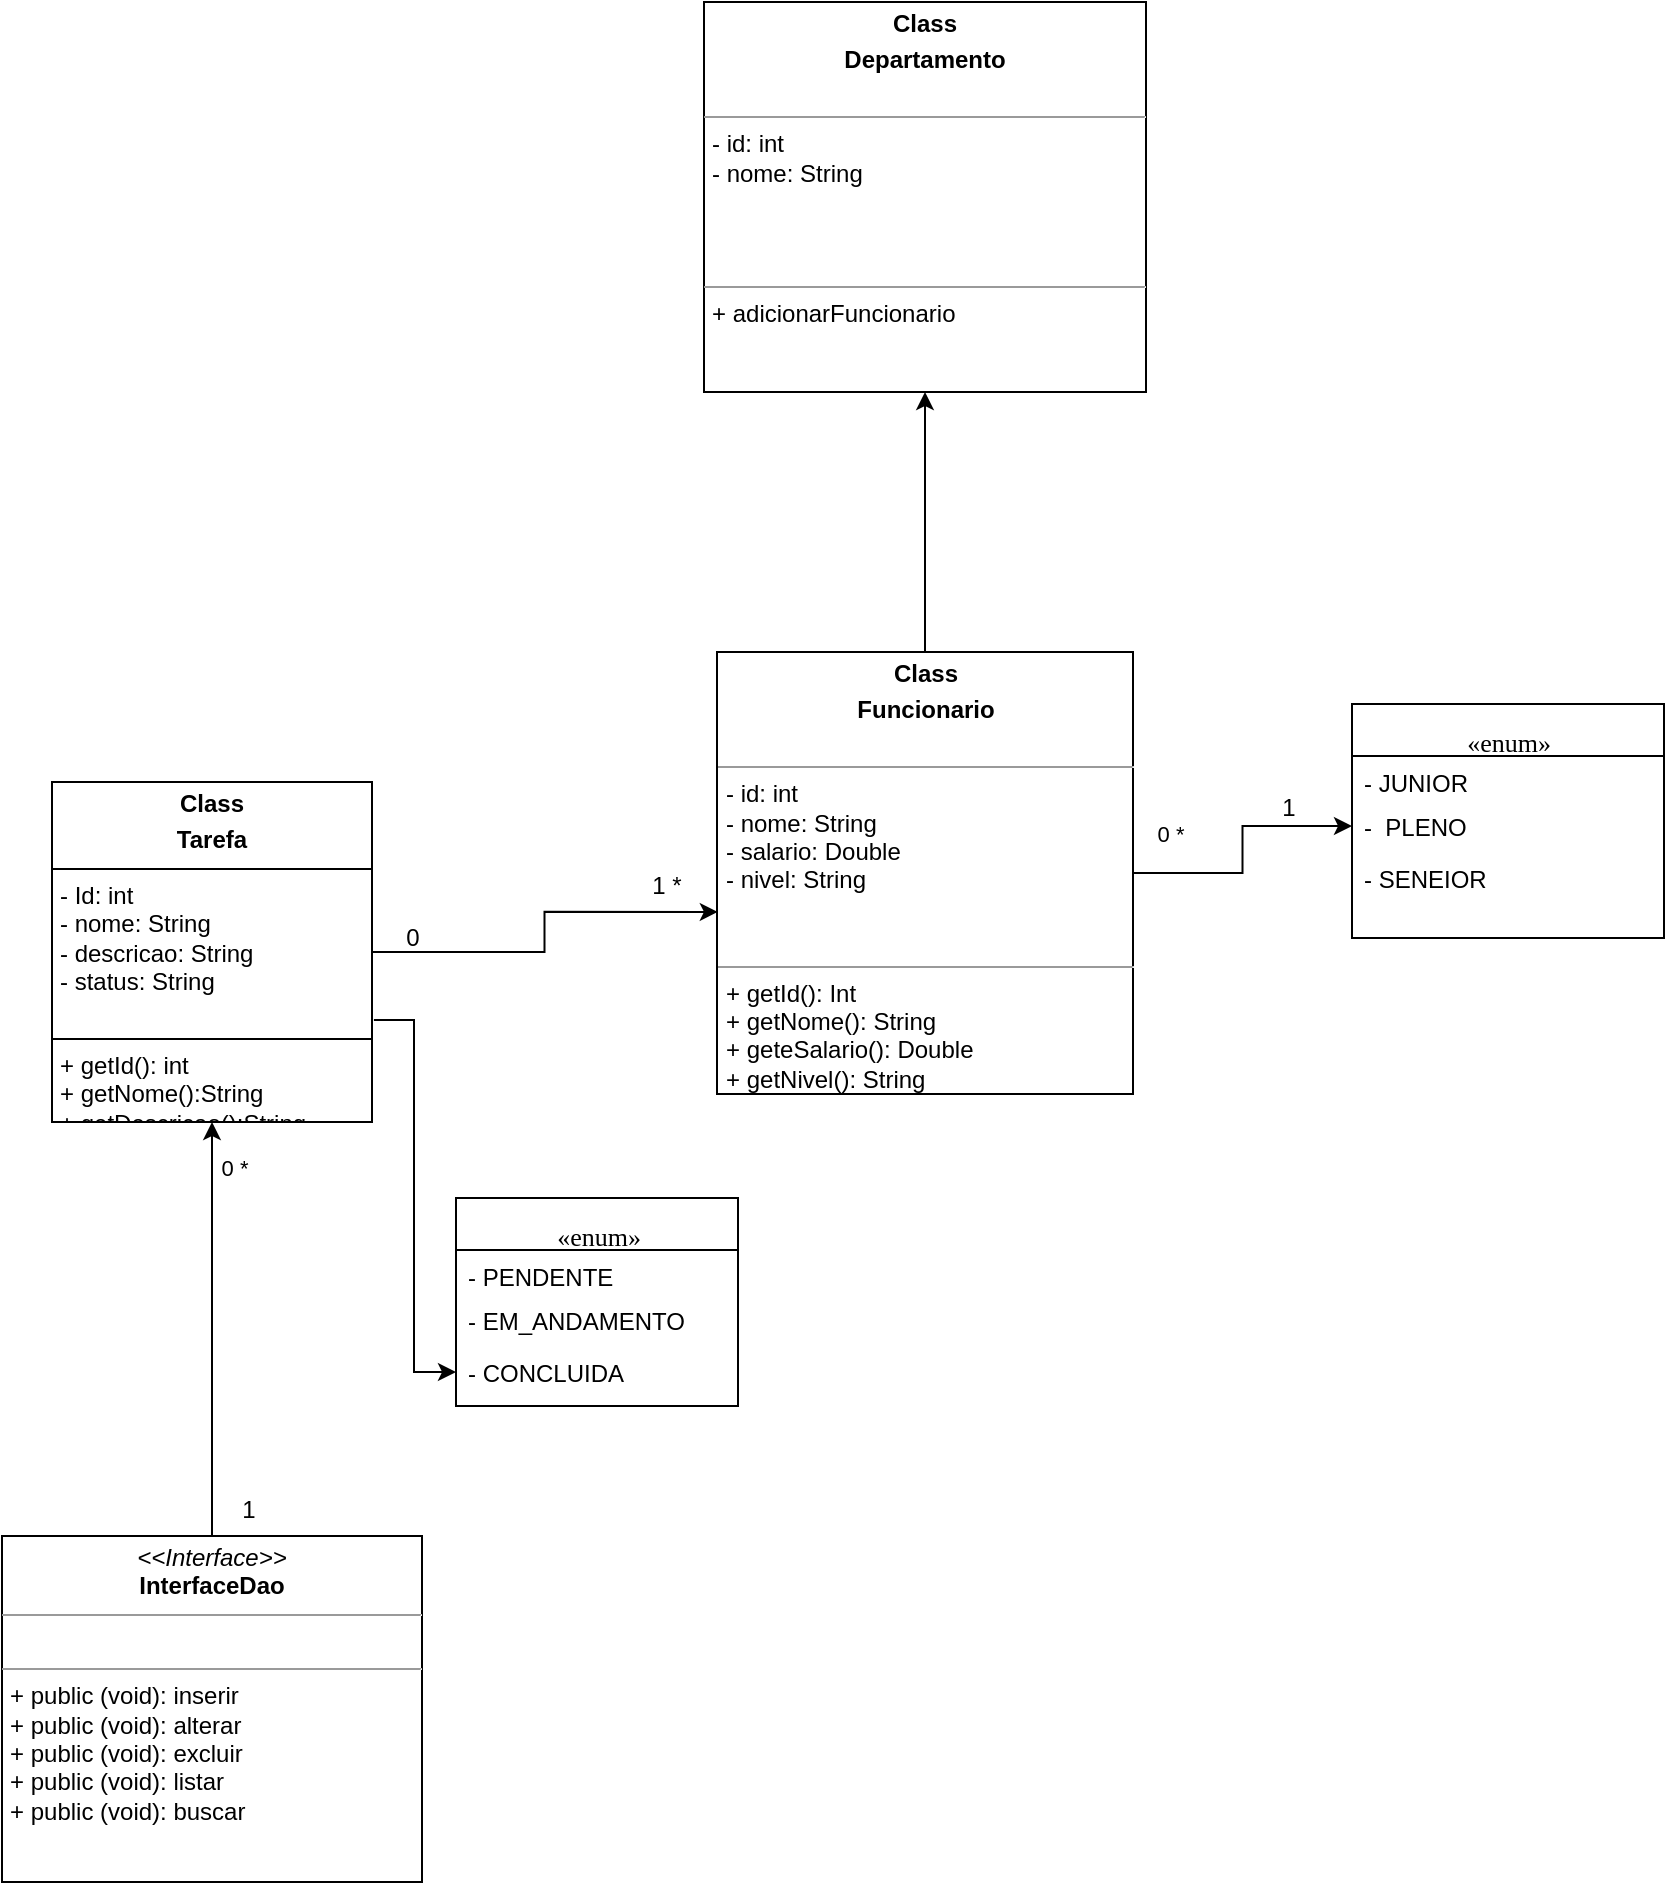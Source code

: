 <mxfile version="26.2.10">
  <diagram name="Page-1" id="c4acf3e9-155e-7222-9cf6-157b1a14988f">
    <mxGraphModel dx="1428" dy="1791" grid="1" gridSize="13" guides="1" tooltips="1" connect="1" arrows="1" fold="1" page="1" pageScale="1" pageWidth="850" pageHeight="1100" background="none" math="0" shadow="0">
      <root>
        <mxCell id="0" />
        <mxCell id="1" parent="0" />
        <mxCell id="17acba5748e5396b-2" value="&lt;div&gt;&lt;br&gt;&lt;/div&gt;&lt;div&gt;&lt;font style=&quot;font-size: 13px;&quot;&gt;«enum»&lt;/font&gt;&lt;/div&gt;" style="swimlane;html=1;fontStyle=0;childLayout=stackLayout;horizontal=1;startSize=26;fillColor=none;horizontalStack=0;resizeParent=1;resizeLast=0;collapsible=1;marginBottom=0;swimlaneFillColor=#ffffff;rounded=0;shadow=0;comic=0;labelBackgroundColor=none;strokeWidth=1;fontFamily=Verdana;fontSize=10;align=center;" parent="1" vertex="1">
          <mxGeometry x="228" y="481" width="141" height="104" as="geometry" />
        </mxCell>
        <mxCell id="17acba5748e5396b-4" value="- PENDENTE" style="text;html=1;strokeColor=none;fillColor=none;align=left;verticalAlign=top;spacingLeft=4;spacingRight=4;whiteSpace=wrap;overflow=hidden;rotatable=0;points=[[0,0.5],[1,0.5]];portConstraint=eastwest;" parent="17acba5748e5396b-2" vertex="1">
          <mxGeometry y="26" width="141" height="22" as="geometry" />
        </mxCell>
        <mxCell id="17acba5748e5396b-6" value="- EM_ANDAMENTO" style="text;html=1;strokeColor=none;fillColor=none;align=left;verticalAlign=top;spacingLeft=4;spacingRight=4;whiteSpace=wrap;overflow=hidden;rotatable=0;points=[[0,0.5],[1,0.5]];portConstraint=eastwest;" parent="17acba5748e5396b-2" vertex="1">
          <mxGeometry y="48" width="141" height="26" as="geometry" />
        </mxCell>
        <mxCell id="17acba5748e5396b-9" value="- CONCLUIDA" style="text;html=1;strokeColor=none;fillColor=none;align=left;verticalAlign=top;spacingLeft=4;spacingRight=4;whiteSpace=wrap;overflow=hidden;rotatable=0;points=[[0,0.5],[1,0.5]];portConstraint=eastwest;" parent="17acba5748e5396b-2" vertex="1">
          <mxGeometry y="74" width="141" height="26" as="geometry" />
        </mxCell>
        <mxCell id="PwsXUjnVkSD4k_w3HrI6-2" style="edgeStyle=orthogonalEdgeStyle;rounded=0;orthogonalLoop=1;jettySize=auto;html=1;entryX=0;entryY=0.5;entryDx=0;entryDy=0;" edge="1" parent="1" source="5d2195bd80daf111-15" target="5C5wdqBMW8rfrFLnIl43-6">
          <mxGeometry relative="1" as="geometry" />
        </mxCell>
        <mxCell id="PwsXUjnVkSD4k_w3HrI6-3" style="edgeStyle=orthogonalEdgeStyle;rounded=0;orthogonalLoop=1;jettySize=auto;html=1;" edge="1" parent="1" source="5d2195bd80daf111-15">
          <mxGeometry relative="1" as="geometry">
            <mxPoint x="462.5" y="78" as="targetPoint" />
          </mxGeometry>
        </mxCell>
        <mxCell id="5d2195bd80daf111-15" value="&lt;p style=&quot;text-wrap-mode: wrap; margin: 4px 0px 0px; text-align: center;&quot;&gt;&lt;b&gt;Class&lt;/b&gt;&lt;/p&gt;&lt;p style=&quot;text-wrap-mode: wrap; margin: 4px 0px 0px; text-align: center;&quot;&gt;&lt;b&gt;Funcionario&lt;/b&gt;&lt;/p&gt;&lt;div&gt;&lt;b&gt;&lt;br&gt;&lt;/b&gt;&lt;/div&gt;&lt;hr size=&quot;1&quot;&gt;&lt;p style=&quot;margin:0px;margin-left:4px;&quot;&gt;- id: int&lt;br&gt;- nome: String&lt;/p&gt;&lt;p style=&quot;margin:0px;margin-left:4px;&quot;&gt;- salario: Double&lt;/p&gt;&lt;p style=&quot;margin:0px;margin-left:4px;&quot;&gt;- nivel: String&lt;/p&gt;&lt;div&gt;&lt;br&gt;&lt;/div&gt;&lt;div&gt;&lt;br&gt;&lt;/div&gt;&lt;hr size=&quot;1&quot;&gt;&lt;p style=&quot;margin:0px;margin-left:4px;&quot;&gt;+ getId(): Int&lt;br&gt;+ getNome(): String&lt;/p&gt;&lt;p style=&quot;margin:0px;margin-left:4px;&quot;&gt;+ geteSalario(): Double&lt;/p&gt;&lt;p style=&quot;margin:0px;margin-left:4px;&quot;&gt;+ getNivel(): String&lt;/p&gt;&lt;p style=&quot;margin:0px;margin-left:4px;&quot;&gt;&lt;br&gt;&lt;/p&gt;" style="verticalAlign=top;align=left;overflow=fill;fontSize=12;fontFamily=Helvetica;html=1;rounded=0;shadow=0;comic=0;labelBackgroundColor=none;strokeWidth=1" parent="1" vertex="1">
          <mxGeometry x="358.5" y="208" width="208" height="221" as="geometry" />
        </mxCell>
        <mxCell id="5C5wdqBMW8rfrFLnIl43-11" style="edgeStyle=orthogonalEdgeStyle;rounded=0;orthogonalLoop=1;jettySize=auto;html=1;entryX=0.5;entryY=1;entryDx=0;entryDy=0;" parent="1" source="5d2195bd80daf111-18" target="5C5wdqBMW8rfrFLnIl43-1" edge="1">
          <mxGeometry relative="1" as="geometry" />
        </mxCell>
        <mxCell id="5C5wdqBMW8rfrFLnIl43-19" value="0 *" style="edgeLabel;html=1;align=center;verticalAlign=middle;resizable=0;points=[];" parent="5C5wdqBMW8rfrFLnIl43-11" vertex="1" connectable="0">
          <mxGeometry x="0.845" relative="1" as="geometry">
            <mxPoint x="11" y="7" as="offset" />
          </mxGeometry>
        </mxCell>
        <mxCell id="5d2195bd80daf111-18" value="&lt;p style=&quot;margin:0px;margin-top:4px;text-align:center;&quot;&gt;&lt;i&gt;&amp;lt;&amp;lt;Interface&amp;gt;&amp;gt;&lt;/i&gt;&lt;br&gt;&lt;b&gt;InterfaceDao&lt;/b&gt;&lt;/p&gt;&lt;hr size=&quot;1&quot;&gt;&lt;p style=&quot;margin:0px;margin-left:4px;&quot;&gt;&lt;br&gt;&lt;/p&gt;&lt;hr size=&quot;1&quot;&gt;&lt;p style=&quot;margin:0px;margin-left:4px;&quot;&gt;+ public (void): inserir&lt;br&gt;+&amp;nbsp;&lt;span style=&quot;background-color: transparent; color: light-dark(rgb(0, 0, 0), rgb(255, 255, 255));&quot;&gt;public (void): alterar&lt;/span&gt;&lt;/p&gt;&lt;p style=&quot;margin:0px;margin-left:4px;&quot;&gt;+&amp;nbsp;&lt;span style=&quot;background-color: transparent; color: light-dark(rgb(0, 0, 0), rgb(255, 255, 255));&quot;&gt;public (void): excluir&lt;/span&gt;&lt;/p&gt;&lt;p style=&quot;margin:0px;margin-left:4px;&quot;&gt;+&amp;nbsp;&lt;span style=&quot;background-color: transparent; color: light-dark(rgb(0, 0, 0), rgb(255, 255, 255));&quot;&gt;public (void): listar&lt;/span&gt;&lt;/p&gt;&lt;p style=&quot;margin: 0px 0px 0px 4px;&quot;&gt;+&amp;nbsp;&lt;span style=&quot;background-color: transparent; color: light-dark(rgb(0, 0, 0), rgb(255, 255, 255));&quot;&gt;public (void): buscar&lt;/span&gt;&lt;/p&gt;&lt;p style=&quot;margin: 0px 0px 0px 4px;&quot;&gt;&lt;br&gt;&lt;/p&gt;&lt;p style=&quot;margin:0px;margin-left:4px;&quot;&gt;&lt;br&gt;&lt;/p&gt;" style="verticalAlign=top;align=left;overflow=fill;fontSize=12;fontFamily=Helvetica;html=1;rounded=0;shadow=0;comic=0;labelBackgroundColor=none;strokeWidth=1" parent="1" vertex="1">
          <mxGeometry x="1" y="650" width="210" height="173" as="geometry" />
        </mxCell>
        <mxCell id="5C5wdqBMW8rfrFLnIl43-10" style="edgeStyle=orthogonalEdgeStyle;rounded=0;orthogonalLoop=1;jettySize=auto;html=1;entryX=0;entryY=0.5;entryDx=0;entryDy=0;exitX=1.006;exitY=0.7;exitDx=0;exitDy=0;exitPerimeter=0;" parent="1" source="5C5wdqBMW8rfrFLnIl43-1" target="17acba5748e5396b-9" edge="1">
          <mxGeometry relative="1" as="geometry">
            <mxPoint x="312" y="468" as="sourcePoint" />
          </mxGeometry>
        </mxCell>
        <mxCell id="5C5wdqBMW8rfrFLnIl43-1" value="&lt;p style=&quot;margin:0px;margin-top:4px;text-align:center;&quot;&gt;&lt;b&gt;Class&lt;/b&gt;&lt;/p&gt;&lt;p style=&quot;margin:0px;margin-top:4px;text-align:center;&quot;&gt;&lt;b&gt;Tarefa&lt;/b&gt;&lt;/p&gt;&lt;hr size=&quot;1&quot; style=&quot;border-style:solid;&quot;&gt;&lt;p style=&quot;margin:0px;margin-left:4px;&quot;&gt;- Id: int&lt;/p&gt;&lt;p style=&quot;margin:0px;margin-left:4px;&quot;&gt;- nome: String&lt;/p&gt;&lt;p style=&quot;margin:0px;margin-left:4px;&quot;&gt;- descricao: String&lt;/p&gt;&lt;p style=&quot;margin:0px;margin-left:4px;&quot;&gt;- status: String&lt;/p&gt;&lt;div&gt;&lt;br&gt;&lt;/div&gt;&lt;hr size=&quot;1&quot; style=&quot;border-style:solid;&quot;&gt;&lt;p style=&quot;margin:0px;margin-left:4px;&quot;&gt;+ getId(): int&lt;/p&gt;&lt;p style=&quot;margin:0px;margin-left:4px;&quot;&gt;+ getNome():String&lt;/p&gt;&lt;p style=&quot;margin:0px;margin-left:4px;&quot;&gt;+ getDescricao():String&lt;/p&gt;" style="verticalAlign=top;align=left;overflow=fill;html=1;whiteSpace=wrap;" parent="1" vertex="1">
          <mxGeometry x="26" y="273" width="160" height="170" as="geometry" />
        </mxCell>
        <mxCell id="5C5wdqBMW8rfrFLnIl43-4" value="&lt;div&gt;&lt;br&gt;&lt;/div&gt;&lt;div&gt;&lt;font style=&quot;font-size: 13px;&quot;&gt;«enum»&lt;/font&gt;&lt;/div&gt;" style="swimlane;html=1;fontStyle=0;childLayout=stackLayout;horizontal=1;startSize=26;fillColor=none;horizontalStack=0;resizeParent=1;resizeLast=0;collapsible=1;marginBottom=0;swimlaneFillColor=#ffffff;rounded=0;shadow=0;comic=0;labelBackgroundColor=none;strokeWidth=1;fontFamily=Verdana;fontSize=10;align=center;" parent="1" vertex="1">
          <mxGeometry x="676" y="234" width="156" height="117" as="geometry" />
        </mxCell>
        <mxCell id="5C5wdqBMW8rfrFLnIl43-5" value="- JUNIOR" style="text;html=1;strokeColor=none;fillColor=none;align=left;verticalAlign=top;spacingLeft=4;spacingRight=4;whiteSpace=wrap;overflow=hidden;rotatable=0;points=[[0,0.5],[1,0.5]];portConstraint=eastwest;" parent="5C5wdqBMW8rfrFLnIl43-4" vertex="1">
          <mxGeometry y="26" width="156" height="22" as="geometry" />
        </mxCell>
        <mxCell id="5C5wdqBMW8rfrFLnIl43-6" value="-&amp;nbsp; PLENO" style="text;html=1;strokeColor=none;fillColor=none;align=left;verticalAlign=top;spacingLeft=4;spacingRight=4;whiteSpace=wrap;overflow=hidden;rotatable=0;points=[[0,0.5],[1,0.5]];portConstraint=eastwest;" parent="5C5wdqBMW8rfrFLnIl43-4" vertex="1">
          <mxGeometry y="48" width="156" height="26" as="geometry" />
        </mxCell>
        <mxCell id="5C5wdqBMW8rfrFLnIl43-7" value="- SENEIOR" style="text;html=1;strokeColor=none;fillColor=none;align=left;verticalAlign=top;spacingLeft=4;spacingRight=4;whiteSpace=wrap;overflow=hidden;rotatable=0;points=[[0,0.5],[1,0.5]];portConstraint=eastwest;" parent="5C5wdqBMW8rfrFLnIl43-4" vertex="1">
          <mxGeometry y="74" width="156" height="26" as="geometry" />
        </mxCell>
        <mxCell id="5C5wdqBMW8rfrFLnIl43-13" style="edgeStyle=orthogonalEdgeStyle;rounded=0;orthogonalLoop=1;jettySize=auto;html=1;entryX=0.002;entryY=0.588;entryDx=0;entryDy=0;entryPerimeter=0;" parent="1" source="5C5wdqBMW8rfrFLnIl43-1" target="5d2195bd80daf111-15" edge="1">
          <mxGeometry relative="1" as="geometry">
            <mxPoint x="299" y="299" as="targetPoint" />
          </mxGeometry>
        </mxCell>
        <mxCell id="5C5wdqBMW8rfrFLnIl43-16" value="&lt;p style=&quot;text-wrap-mode: wrap; margin: 4px 0px 0px; text-align: center;&quot;&gt;&lt;b&gt;Class&lt;/b&gt;&lt;/p&gt;&lt;p style=&quot;text-wrap-mode: wrap; margin: 4px 0px 0px; text-align: center;&quot;&gt;&lt;b&gt;Departamento&lt;/b&gt;&lt;/p&gt;&lt;div&gt;&lt;b&gt;&lt;br&gt;&lt;/b&gt;&lt;/div&gt;&lt;hr size=&quot;1&quot;&gt;&lt;p style=&quot;margin:0px;margin-left:4px;&quot;&gt;- id: int&lt;br&gt;- nome: String&lt;/p&gt;&lt;p style=&quot;margin:0px;margin-left:4px;&quot;&gt;&lt;br&gt;&lt;/p&gt;&lt;div&gt;&lt;br&gt;&lt;/div&gt;&lt;div&gt;&lt;br&gt;&lt;/div&gt;&lt;hr size=&quot;1&quot;&gt;&lt;p style=&quot;margin:0px;margin-left:4px;&quot;&gt;+ adicionarFuncionario&lt;/p&gt;&lt;p style=&quot;margin:0px;margin-left:4px;&quot;&gt;&lt;br&gt;&lt;/p&gt;" style="verticalAlign=top;align=left;overflow=fill;fontSize=12;fontFamily=Helvetica;html=1;rounded=0;shadow=0;comic=0;labelBackgroundColor=none;strokeWidth=1" parent="1" vertex="1">
          <mxGeometry x="352" y="-117" width="221" height="195" as="geometry" />
        </mxCell>
        <mxCell id="5C5wdqBMW8rfrFLnIl43-18" value="1" style="text;html=1;align=center;verticalAlign=middle;resizable=0;points=[];autosize=1;strokeColor=none;fillColor=none;" parent="1" vertex="1">
          <mxGeometry x="104" y="624" width="39" height="26" as="geometry" />
        </mxCell>
        <mxCell id="5C5wdqBMW8rfrFLnIl43-20" value="0" style="text;html=1;align=center;verticalAlign=middle;resizable=0;points=[];autosize=1;strokeColor=none;fillColor=none;" parent="1" vertex="1">
          <mxGeometry x="186" y="338" width="39" height="26" as="geometry" />
        </mxCell>
        <mxCell id="5C5wdqBMW8rfrFLnIl43-21" value="1 *" style="text;html=1;align=center;verticalAlign=middle;resizable=0;points=[];autosize=1;strokeColor=none;fillColor=none;" parent="1" vertex="1">
          <mxGeometry x="313" y="312" width="39" height="26" as="geometry" />
        </mxCell>
        <mxCell id="PwsXUjnVkSD4k_w3HrI6-4" value="0 *" style="edgeLabel;html=1;align=center;verticalAlign=middle;resizable=0;points=[];" vertex="1" connectable="0" parent="1">
          <mxGeometry x="585" y="299" as="geometry" />
        </mxCell>
        <mxCell id="PwsXUjnVkSD4k_w3HrI6-5" value="1" style="text;html=1;align=center;verticalAlign=middle;resizable=0;points=[];autosize=1;strokeColor=none;fillColor=none;" vertex="1" parent="1">
          <mxGeometry x="624" y="273" width="39" height="26" as="geometry" />
        </mxCell>
      </root>
    </mxGraphModel>
  </diagram>
</mxfile>
